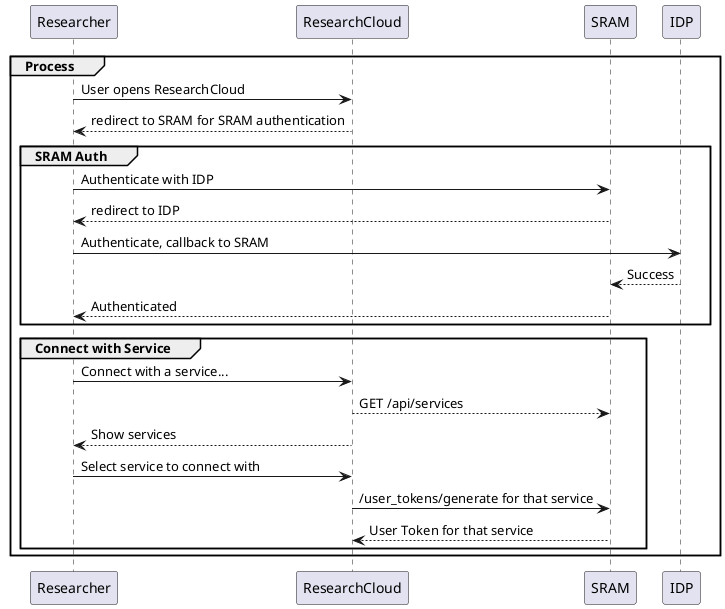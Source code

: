 @startuml
group Process
Researcher -> ResearchCloud: User opens ResearchCloud
Researcher <-- ResearchCloud: redirect to SRAM for SRAM authentication
group SRAM Auth
Researcher -> SRAM: Authenticate with IDP
Researcher <-- SRAM: redirect to IDP
Researcher -> IDP: Authenticate, callback to SRAM
IDP --> SRAM : Success
Researcher <-- SRAM: Authenticated
end
group Connect with Service
Researcher -> ResearchCloud: Connect with a service...
ResearchCloud --> SRAM: GET /api/services
Researcher <-- ResearchCloud: Show services
Researcher -> ResearchCloud: Select service to connect with
ResearchCloud -> SRAM: /user_tokens/generate for that service
ResearchCloud <-- SRAM: User Token for that service
end
end
@enduml